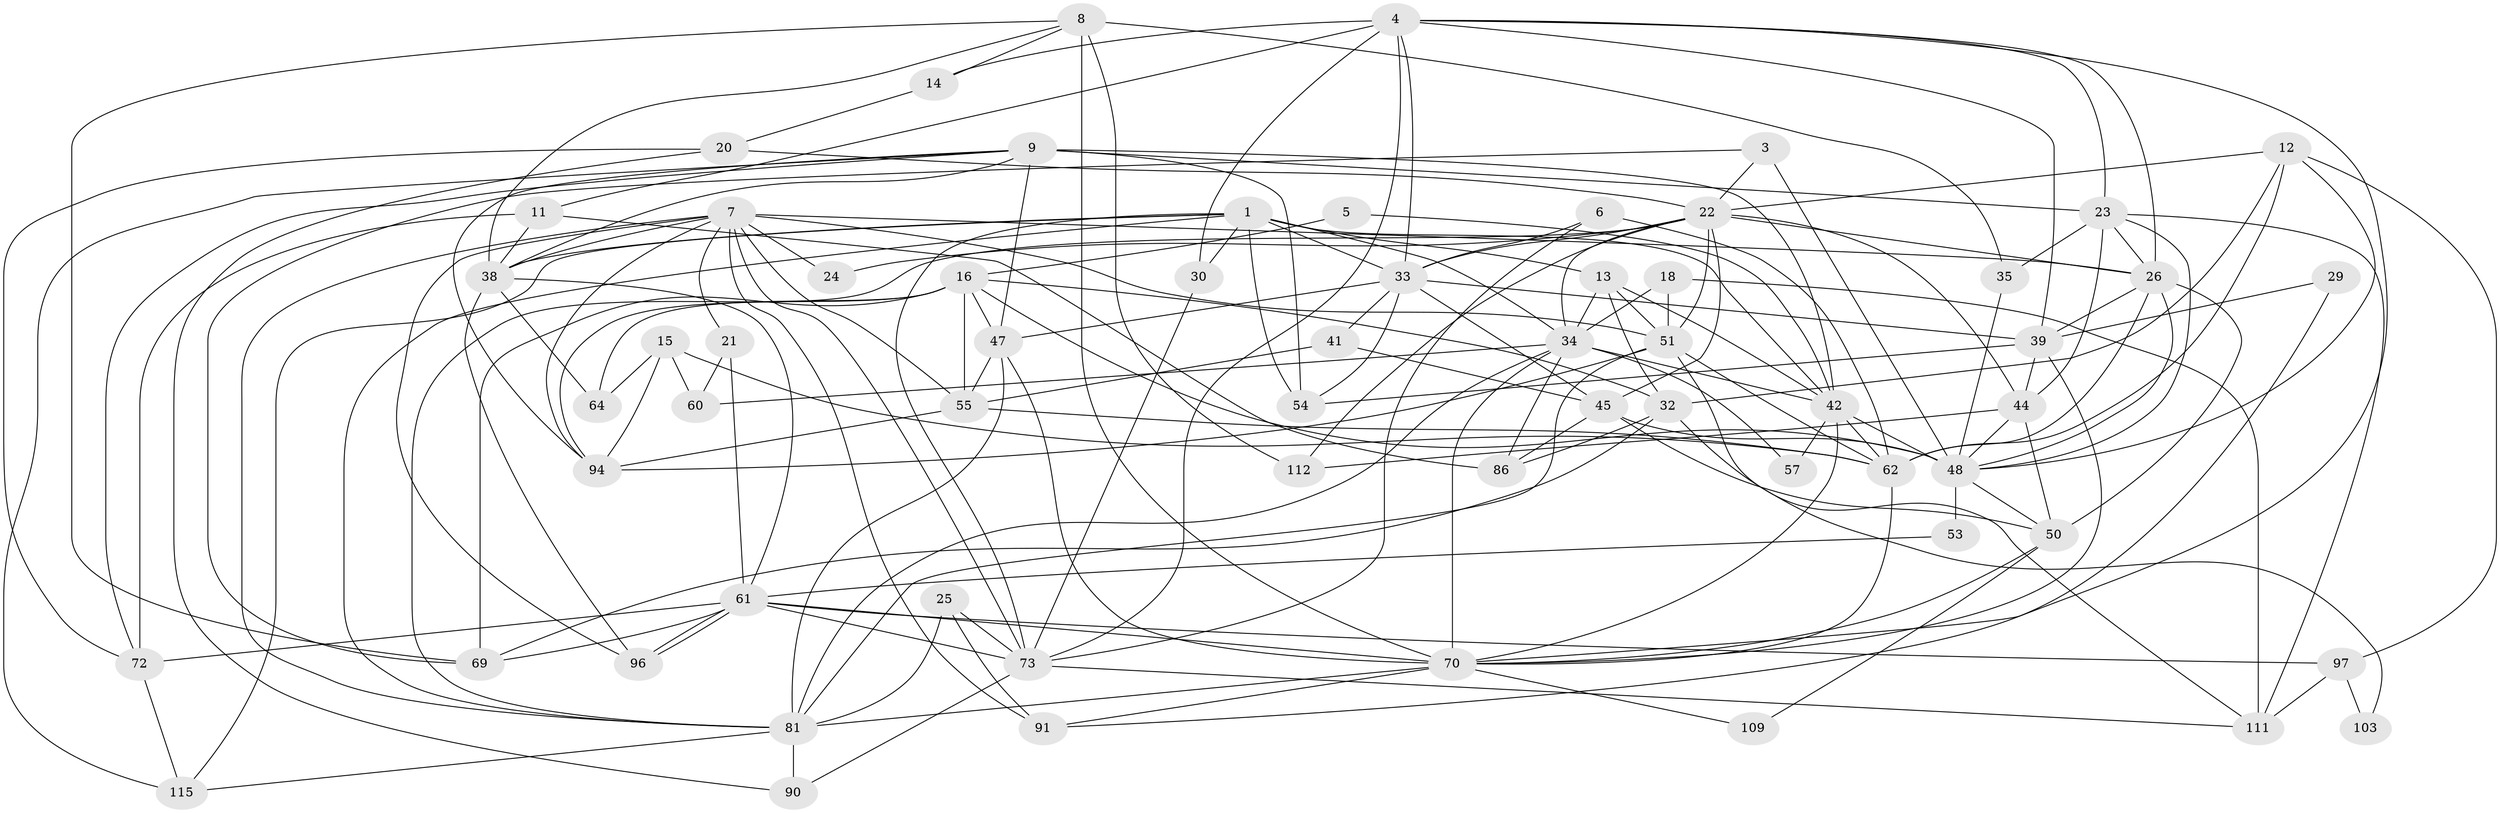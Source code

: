 // original degree distribution, {5: 0.184, 3: 0.32, 4: 0.216, 2: 0.128, 6: 0.08, 7: 0.064, 9: 0.008}
// Generated by graph-tools (version 1.1) at 2025/15/03/09/25 04:15:09]
// undirected, 62 vertices, 173 edges
graph export_dot {
graph [start="1"]
  node [color=gray90,style=filled];
  1 [super="+2"];
  3 [super="+67"];
  4 [super="+40+100+85"];
  5;
  6;
  7 [super="+58+114"];
  8 [super="+46+37"];
  9 [super="+10"];
  11 [super="+28+43"];
  12 [super="+120+66"];
  13;
  14 [super="+19+65"];
  15;
  16 [super="+17"];
  18;
  20;
  21;
  22 [super="+89+75+107"];
  23 [super="+49+56+119"];
  24;
  25;
  26 [super="+80+31"];
  29;
  30;
  32 [super="+88"];
  33 [super="+105"];
  34 [super="+36"];
  35;
  38 [super="+52"];
  39 [super="+68"];
  41;
  42;
  44;
  45 [super="+124+83"];
  47 [super="+74"];
  48 [super="+76+71+92"];
  50 [super="+123"];
  51 [super="+59"];
  53;
  54 [super="+125"];
  55;
  57;
  60;
  61 [super="+82"];
  62 [super="+63"];
  64;
  69 [super="+79"];
  70 [super="+121+93"];
  72 [super="+113"];
  73 [super="+101"];
  81 [super="+84"];
  86 [super="+110"];
  90;
  91 [super="+102"];
  94 [super="+116"];
  96;
  97;
  103;
  109;
  111;
  112;
  115;
  1 -- 42;
  1 -- 38;
  1 -- 115;
  1 -- 33;
  1 -- 34;
  1 -- 81;
  1 -- 54;
  1 -- 13;
  1 -- 30;
  1 -- 73;
  3 -- 69;
  3 -- 22;
  3 -- 48 [weight=2];
  4 -- 39;
  4 -- 11 [weight=2];
  4 -- 30;
  4 -- 14 [weight=2];
  4 -- 23;
  4 -- 33;
  4 -- 70;
  4 -- 73;
  4 -- 26;
  5 -- 42;
  5 -- 16;
  6 -- 73;
  6 -- 62;
  6 -- 33;
  7 -- 24;
  7 -- 81;
  7 -- 51;
  7 -- 55 [weight=2];
  7 -- 26;
  7 -- 96;
  7 -- 21;
  7 -- 73;
  7 -- 91;
  7 -- 94;
  7 -- 38;
  8 -- 70 [weight=2];
  8 -- 35;
  8 -- 14;
  8 -- 38;
  8 -- 112;
  8 -- 69;
  9 -- 42;
  9 -- 72;
  9 -- 23 [weight=3];
  9 -- 94;
  9 -- 115;
  9 -- 38;
  9 -- 54;
  9 -- 47;
  11 -- 72;
  11 -- 38 [weight=3];
  11 -- 86;
  12 -- 97;
  12 -- 32;
  12 -- 22;
  12 -- 62;
  12 -- 48;
  13 -- 42;
  13 -- 32;
  13 -- 34;
  13 -- 51;
  14 -- 20;
  15 -- 60;
  15 -- 64;
  15 -- 94;
  15 -- 62;
  16 -- 32;
  16 -- 64;
  16 -- 69;
  16 -- 47;
  16 -- 48;
  16 -- 55;
  16 -- 94;
  18 -- 51;
  18 -- 111;
  18 -- 34;
  20 -- 90;
  20 -- 72;
  20 -- 22;
  21 -- 61;
  21 -- 60;
  22 -- 24 [weight=2];
  22 -- 81;
  22 -- 51;
  22 -- 33;
  22 -- 34;
  22 -- 26 [weight=2];
  22 -- 45;
  22 -- 112;
  22 -- 44;
  23 -- 44;
  23 -- 35;
  23 -- 111;
  23 -- 48;
  23 -- 26;
  25 -- 81;
  25 -- 91;
  25 -- 73;
  26 -- 50;
  26 -- 48;
  26 -- 62;
  26 -- 39;
  29 -- 39;
  29 -- 91;
  30 -- 73;
  32 -- 69;
  32 -- 86;
  32 -- 103;
  33 -- 39;
  33 -- 45;
  33 -- 54;
  33 -- 41;
  33 -- 47;
  34 -- 60;
  34 -- 81;
  34 -- 86;
  34 -- 57;
  34 -- 42;
  34 -- 70;
  35 -- 48;
  38 -- 64;
  38 -- 96;
  38 -- 61;
  39 -- 54;
  39 -- 70;
  39 -- 44;
  41 -- 55;
  41 -- 45;
  42 -- 62;
  42 -- 57;
  42 -- 70;
  42 -- 48;
  44 -- 112;
  44 -- 50;
  44 -- 48;
  45 -- 50;
  45 -- 48 [weight=2];
  45 -- 86;
  47 -- 55;
  47 -- 81;
  47 -- 70;
  48 -- 50;
  48 -- 53;
  50 -- 109;
  50 -- 70;
  51 -- 94;
  51 -- 81;
  51 -- 111;
  51 -- 62;
  53 -- 61;
  55 -- 94;
  55 -- 62;
  61 -- 96;
  61 -- 96;
  61 -- 97;
  61 -- 69;
  61 -- 72;
  61 -- 70;
  61 -- 73;
  62 -- 70;
  70 -- 109;
  70 -- 81;
  70 -- 91;
  72 -- 115;
  73 -- 90;
  73 -- 111;
  81 -- 115;
  81 -- 90;
  97 -- 111;
  97 -- 103;
}
